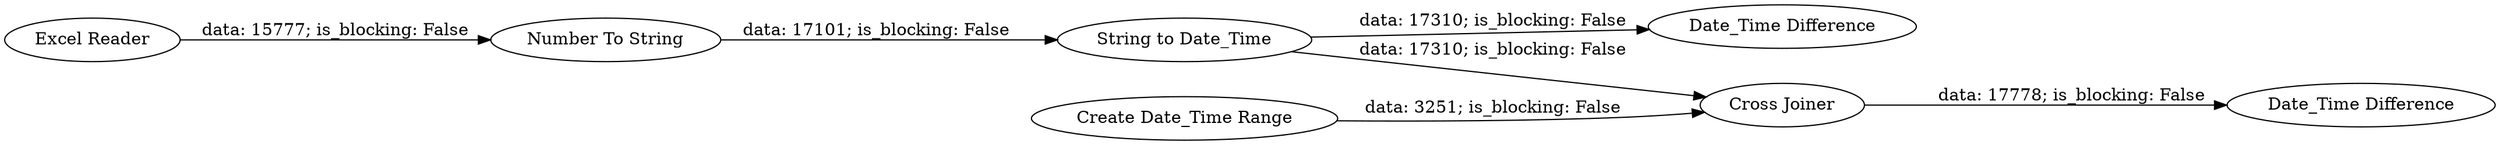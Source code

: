 digraph {
	"2032267099609807156_7" [label="Cross Joiner"]
	"2032267099609807156_5" [label="Date_Time Difference"]
	"2032267099609807156_4" [label="String to Date_Time"]
	"2032267099609807156_6" [label="Date_Time Difference"]
	"2032267099609807156_8" [label="Create Date_Time Range"]
	"2032267099609807156_1" [label="Excel Reader"]
	"2032267099609807156_3" [label="Number To String"]
	"2032267099609807156_4" -> "2032267099609807156_7" [label="data: 17310; is_blocking: False"]
	"2032267099609807156_4" -> "2032267099609807156_5" [label="data: 17310; is_blocking: False"]
	"2032267099609807156_8" -> "2032267099609807156_7" [label="data: 3251; is_blocking: False"]
	"2032267099609807156_3" -> "2032267099609807156_4" [label="data: 17101; is_blocking: False"]
	"2032267099609807156_7" -> "2032267099609807156_6" [label="data: 17778; is_blocking: False"]
	"2032267099609807156_1" -> "2032267099609807156_3" [label="data: 15777; is_blocking: False"]
	rankdir=LR
}
